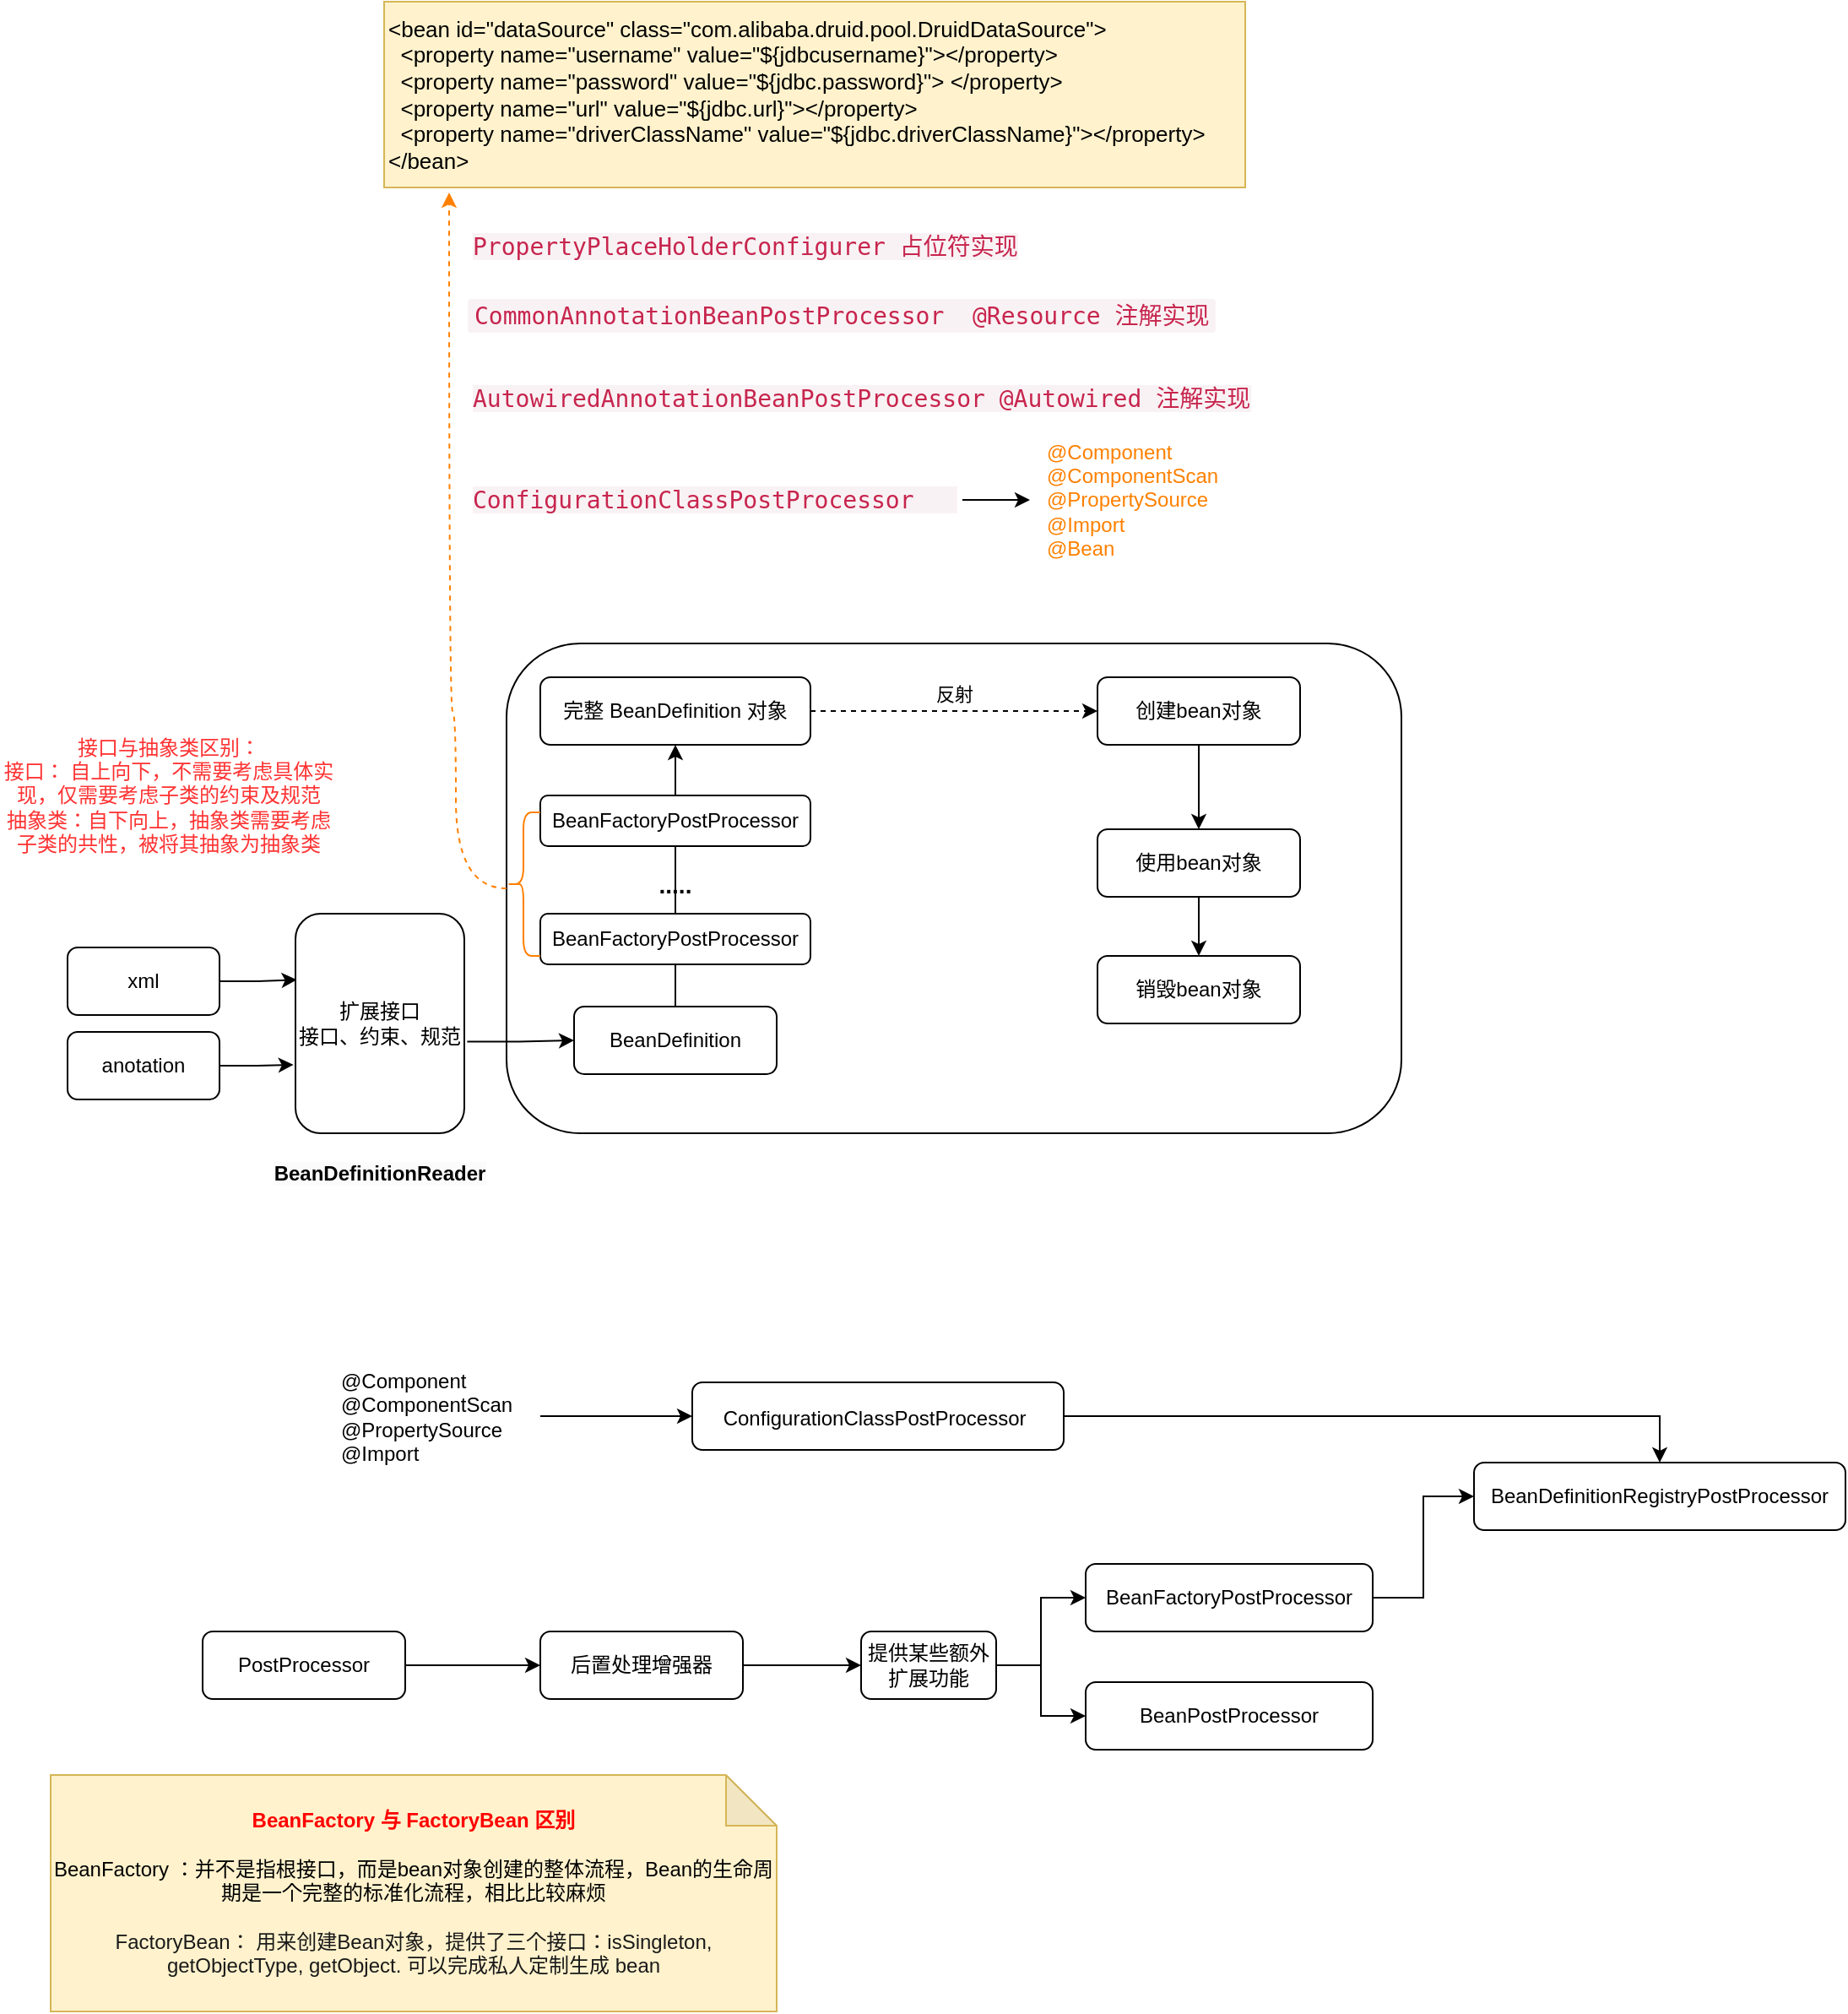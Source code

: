 <mxfile version="21.1.2" type="device" pages="3">
  <diagram name="第 1 页" id="H_phv9NLb1_bjYDDR7Co">
    <mxGraphModel dx="1434" dy="2013" grid="1" gridSize="10" guides="1" tooltips="1" connect="1" arrows="1" fold="1" page="1" pageScale="1" pageWidth="827" pageHeight="1169" math="0" shadow="0">
      <root>
        <mxCell id="0" />
        <mxCell id="1" parent="0" />
        <mxCell id="B8C5eiF6DcNLreH5vgfg-7" style="edgeStyle=orthogonalEdgeStyle;rounded=0;orthogonalLoop=1;jettySize=auto;html=1;exitX=1;exitY=0.5;exitDx=0;exitDy=0;entryX=0.008;entryY=0.301;entryDx=0;entryDy=0;entryPerimeter=0;" parent="1" source="B8C5eiF6DcNLreH5vgfg-1" target="B8C5eiF6DcNLreH5vgfg-3" edge="1">
          <mxGeometry relative="1" as="geometry">
            <mxPoint x="210" y="390" as="targetPoint" />
          </mxGeometry>
        </mxCell>
        <mxCell id="B8C5eiF6DcNLreH5vgfg-1" value="xml&lt;br&gt;" style="rounded=1;whiteSpace=wrap;html=1;" parent="1" vertex="1">
          <mxGeometry x="80" y="380" width="90" height="40" as="geometry" />
        </mxCell>
        <mxCell id="B8C5eiF6DcNLreH5vgfg-8" style="edgeStyle=orthogonalEdgeStyle;rounded=0;orthogonalLoop=1;jettySize=auto;html=1;exitX=1;exitY=0.5;exitDx=0;exitDy=0;entryX=-0.011;entryY=0.688;entryDx=0;entryDy=0;entryPerimeter=0;" parent="1" source="B8C5eiF6DcNLreH5vgfg-2" target="B8C5eiF6DcNLreH5vgfg-3" edge="1">
          <mxGeometry relative="1" as="geometry" />
        </mxCell>
        <mxCell id="B8C5eiF6DcNLreH5vgfg-2" value="anotation" style="rounded=1;whiteSpace=wrap;html=1;" parent="1" vertex="1">
          <mxGeometry x="80" y="430" width="90" height="40" as="geometry" />
        </mxCell>
        <mxCell id="B8C5eiF6DcNLreH5vgfg-3" value="扩展接口&lt;br&gt;接口、约束、规范" style="rounded=1;whiteSpace=wrap;html=1;" parent="1" vertex="1">
          <mxGeometry x="215" y="360" width="100" height="130" as="geometry" />
        </mxCell>
        <mxCell id="B8C5eiF6DcNLreH5vgfg-4" value="" style="rounded=1;whiteSpace=wrap;html=1;" parent="1" vertex="1">
          <mxGeometry x="340" y="200" width="530" height="290" as="geometry" />
        </mxCell>
        <mxCell id="B8C5eiF6DcNLreH5vgfg-14" style="edgeStyle=orthogonalEdgeStyle;rounded=0;orthogonalLoop=1;jettySize=auto;html=1;exitX=0.5;exitY=0;exitDx=0;exitDy=0;entryX=0.5;entryY=1;entryDx=0;entryDy=0;" parent="1" source="B8C5eiF6DcNLreH5vgfg-5" target="B8C5eiF6DcNLreH5vgfg-13" edge="1">
          <mxGeometry relative="1" as="geometry" />
        </mxCell>
        <mxCell id="B8C5eiF6DcNLreH5vgfg-18" style="edgeStyle=orthogonalEdgeStyle;rounded=0;orthogonalLoop=1;jettySize=auto;html=1;exitX=1;exitY=0.5;exitDx=0;exitDy=0;entryX=0;entryY=0.5;entryDx=0;entryDy=0;dashed=1;" parent="1" source="B8C5eiF6DcNLreH5vgfg-13" target="B8C5eiF6DcNLreH5vgfg-15" edge="1">
          <mxGeometry relative="1" as="geometry">
            <mxPoint x="490" y="430" as="sourcePoint" />
            <mxPoint x="697" y="255" as="targetPoint" />
          </mxGeometry>
        </mxCell>
        <mxCell id="B8C5eiF6DcNLreH5vgfg-19" value="反射" style="edgeLabel;html=1;align=center;verticalAlign=middle;resizable=0;points=[];" parent="B8C5eiF6DcNLreH5vgfg-18" vertex="1" connectable="0">
          <mxGeometry x="-0.586" relative="1" as="geometry">
            <mxPoint x="50" y="-10" as="offset" />
          </mxGeometry>
        </mxCell>
        <mxCell id="B8C5eiF6DcNLreH5vgfg-5" value="BeanDefinition" style="rounded=1;whiteSpace=wrap;html=1;" parent="1" vertex="1">
          <mxGeometry x="380" y="415" width="120" height="40" as="geometry" />
        </mxCell>
        <mxCell id="B8C5eiF6DcNLreH5vgfg-6" style="edgeStyle=orthogonalEdgeStyle;rounded=0;orthogonalLoop=1;jettySize=auto;html=1;exitX=1.017;exitY=0.583;exitDx=0;exitDy=0;entryX=0;entryY=0.5;entryDx=0;entryDy=0;exitPerimeter=0;" parent="1" source="B8C5eiF6DcNLreH5vgfg-3" target="B8C5eiF6DcNLreH5vgfg-5" edge="1">
          <mxGeometry relative="1" as="geometry" />
        </mxCell>
        <mxCell id="B8C5eiF6DcNLreH5vgfg-9" value="&lt;span style=&quot;color: rgb(0, 0, 0); font-family: Helvetica; font-size: 12px; font-style: normal; font-variant-ligatures: normal; font-variant-caps: normal; letter-spacing: normal; orphans: 2; text-indent: 0px; text-transform: none; widows: 2; word-spacing: 0px; -webkit-text-stroke-width: 0px; background-color: rgb(251, 251, 251); text-decoration-thickness: initial; text-decoration-style: initial; text-decoration-color: initial; float: none; display: inline !important;&quot;&gt;BeanDefinitionReader&lt;/span&gt;" style="text;whiteSpace=wrap;html=1;align=center;fontStyle=1" parent="1" vertex="1">
          <mxGeometry x="190" y="500" width="150" height="30" as="geometry" />
        </mxCell>
        <mxCell id="B8C5eiF6DcNLreH5vgfg-10" value="接口与抽象类区别：&lt;br&gt;接口： 自上向下，不需要考虑具体实现，仅需要考虑子类的约束及规范&lt;br&gt;抽象类：自下向上，抽象类需要考虑子类的共性，被将其抽象为抽象类" style="text;html=1;strokeColor=none;fillColor=none;align=center;verticalAlign=middle;whiteSpace=wrap;rounded=0;fontColor=#FF3333;" parent="1" vertex="1">
          <mxGeometry x="40" y="250" width="200" height="80" as="geometry" />
        </mxCell>
        <mxCell id="B8C5eiF6DcNLreH5vgfg-11" value="BeanFactoryPostProcessor" style="rounded=1;whiteSpace=wrap;html=1;" parent="1" vertex="1">
          <mxGeometry x="360" y="290" width="160" height="30" as="geometry" />
        </mxCell>
        <mxCell id="B8C5eiF6DcNLreH5vgfg-31" style="edgeStyle=orthogonalEdgeStyle;rounded=0;orthogonalLoop=1;jettySize=auto;html=1;exitX=0;exitY=0.5;exitDx=0;exitDy=0;curved=1;dashed=1;strokeColor=#FF8000;" parent="1" source="B8C5eiF6DcNLreH5vgfg-4" edge="1">
          <mxGeometry relative="1" as="geometry">
            <mxPoint x="306" y="-67" as="targetPoint" />
            <Array as="points">
              <mxPoint x="310" y="345" />
              <mxPoint x="310" y="240" />
              <mxPoint x="306" y="240" />
            </Array>
          </mxGeometry>
        </mxCell>
        <mxCell id="B8C5eiF6DcNLreH5vgfg-12" value="BeanFactoryPostProcessor" style="rounded=1;whiteSpace=wrap;html=1;" parent="1" vertex="1">
          <mxGeometry x="360" y="360" width="160" height="30" as="geometry" />
        </mxCell>
        <mxCell id="B8C5eiF6DcNLreH5vgfg-13" value="完整 BeanDefinition&amp;nbsp;对象" style="rounded=1;whiteSpace=wrap;html=1;" parent="1" vertex="1">
          <mxGeometry x="360" y="220" width="160" height="40" as="geometry" />
        </mxCell>
        <mxCell id="0ve4LQiR6ZCnitlAYP5x-1" style="edgeStyle=orthogonalEdgeStyle;rounded=1;orthogonalLoop=1;jettySize=auto;html=1;exitX=0.5;exitY=1;exitDx=0;exitDy=0;entryX=0.5;entryY=0;entryDx=0;entryDy=0;" parent="1" source="B8C5eiF6DcNLreH5vgfg-15" target="B8C5eiF6DcNLreH5vgfg-16" edge="1">
          <mxGeometry relative="1" as="geometry" />
        </mxCell>
        <mxCell id="B8C5eiF6DcNLreH5vgfg-15" value="创建bean对象" style="rounded=1;whiteSpace=wrap;html=1;" parent="1" vertex="1">
          <mxGeometry x="690" y="220" width="120" height="40" as="geometry" />
        </mxCell>
        <mxCell id="0ve4LQiR6ZCnitlAYP5x-2" style="edgeStyle=orthogonalEdgeStyle;rounded=1;orthogonalLoop=1;jettySize=auto;html=1;exitX=0.5;exitY=1;exitDx=0;exitDy=0;entryX=0.5;entryY=0;entryDx=0;entryDy=0;" parent="1" source="B8C5eiF6DcNLreH5vgfg-16" target="B8C5eiF6DcNLreH5vgfg-17" edge="1">
          <mxGeometry relative="1" as="geometry" />
        </mxCell>
        <mxCell id="B8C5eiF6DcNLreH5vgfg-16" value="使用bean对象" style="rounded=1;whiteSpace=wrap;html=1;" parent="1" vertex="1">
          <mxGeometry x="690" y="310" width="120" height="40" as="geometry" />
        </mxCell>
        <mxCell id="B8C5eiF6DcNLreH5vgfg-17" value="销毁bean对象" style="rounded=1;whiteSpace=wrap;html=1;" parent="1" vertex="1">
          <mxGeometry x="690" y="385" width="120" height="40" as="geometry" />
        </mxCell>
        <mxCell id="B8C5eiF6DcNLreH5vgfg-20" value="&amp;lt;bean id=&quot;dataSource&quot; class=&quot;com.alibaba.druid.pool.DruidDataSource&quot;&amp;gt;&lt;br style=&quot;font-size: 13px;&quot;&gt;&amp;nbsp; &amp;lt;property name=&quot;username&quot; value=&quot;${jdbcusername}&quot;&amp;gt;&amp;lt;/property&amp;gt;&lt;br style=&quot;font-size: 13px;&quot;&gt;&amp;nbsp; &amp;lt;property name=&quot;password&quot; value=&quot;${jdbc.password}&quot;&amp;gt; &amp;lt;/property&amp;gt;&lt;br style=&quot;font-size: 13px;&quot;&gt;&amp;nbsp; &amp;lt;property name=&quot;url&quot; value=&quot;${jdbc.url}&quot;&amp;gt;&amp;lt;/property&amp;gt;&lt;br style=&quot;font-size: 13px;&quot;&gt;&amp;nbsp; &amp;lt;property name=&quot;driverClassName&quot; value=&quot;${jdbc.driverClassName}&quot;&amp;gt;&amp;lt;/property&amp;gt;&lt;br style=&quot;font-size: 13px;&quot;&gt;&amp;lt;/bean&amp;gt;" style="text;html=1;align=left;verticalAlign=middle;resizable=0;points=[];autosize=1;strokeColor=#d6b656;fillColor=#fff2cc;fontStyle=0;fontSize=13;" parent="1" vertex="1">
          <mxGeometry x="267.5" y="-180" width="510" height="110" as="geometry" />
        </mxCell>
        <mxCell id="B8C5eiF6DcNLreH5vgfg-25" style="edgeStyle=orthogonalEdgeStyle;rounded=0;orthogonalLoop=1;jettySize=auto;html=1;exitX=1;exitY=0.5;exitDx=0;exitDy=0;entryX=0;entryY=0.5;entryDx=0;entryDy=0;" parent="1" source="B8C5eiF6DcNLreH5vgfg-21" target="B8C5eiF6DcNLreH5vgfg-22" edge="1">
          <mxGeometry relative="1" as="geometry" />
        </mxCell>
        <mxCell id="B8C5eiF6DcNLreH5vgfg-21" value="PostProcessor" style="rounded=1;whiteSpace=wrap;html=1;" parent="1" vertex="1">
          <mxGeometry x="160" y="785" width="120" height="40" as="geometry" />
        </mxCell>
        <mxCell id="B8C5eiF6DcNLreH5vgfg-26" style="edgeStyle=orthogonalEdgeStyle;rounded=0;orthogonalLoop=1;jettySize=auto;html=1;exitX=1;exitY=0.5;exitDx=0;exitDy=0;entryX=0;entryY=0.5;entryDx=0;entryDy=0;" parent="1" source="B8C5eiF6DcNLreH5vgfg-22" target="B8C5eiF6DcNLreH5vgfg-23" edge="1">
          <mxGeometry relative="1" as="geometry" />
        </mxCell>
        <mxCell id="B8C5eiF6DcNLreH5vgfg-22" value="后置处理增强器" style="rounded=1;whiteSpace=wrap;html=1;" parent="1" vertex="1">
          <mxGeometry x="360" y="785" width="120" height="40" as="geometry" />
        </mxCell>
        <mxCell id="B8C5eiF6DcNLreH5vgfg-29" style="edgeStyle=orthogonalEdgeStyle;rounded=0;orthogonalLoop=1;jettySize=auto;html=1;exitX=1;exitY=0.5;exitDx=0;exitDy=0;entryX=0;entryY=0.5;entryDx=0;entryDy=0;" parent="1" source="B8C5eiF6DcNLreH5vgfg-23" target="B8C5eiF6DcNLreH5vgfg-24" edge="1">
          <mxGeometry relative="1" as="geometry" />
        </mxCell>
        <mxCell id="B8C5eiF6DcNLreH5vgfg-30" style="edgeStyle=orthogonalEdgeStyle;rounded=0;orthogonalLoop=1;jettySize=auto;html=1;exitX=1;exitY=0.5;exitDx=0;exitDy=0;entryX=0;entryY=0.5;entryDx=0;entryDy=0;" parent="1" source="B8C5eiF6DcNLreH5vgfg-23" target="B8C5eiF6DcNLreH5vgfg-28" edge="1">
          <mxGeometry relative="1" as="geometry" />
        </mxCell>
        <mxCell id="B8C5eiF6DcNLreH5vgfg-23" value="提供某些额外扩展功能" style="rounded=1;whiteSpace=wrap;html=1;" parent="1" vertex="1">
          <mxGeometry x="550" y="785" width="80" height="40" as="geometry" />
        </mxCell>
        <mxCell id="B8C5eiF6DcNLreH5vgfg-33" style="edgeStyle=orthogonalEdgeStyle;rounded=0;orthogonalLoop=1;jettySize=auto;html=1;exitX=1;exitY=0.5;exitDx=0;exitDy=0;entryX=0;entryY=0.5;entryDx=0;entryDy=0;" parent="1" source="B8C5eiF6DcNLreH5vgfg-24" target="B8C5eiF6DcNLreH5vgfg-32" edge="1">
          <mxGeometry relative="1" as="geometry" />
        </mxCell>
        <mxCell id="B8C5eiF6DcNLreH5vgfg-24" value="BeanFactoryPostProcessor" style="rounded=1;whiteSpace=wrap;html=1;" parent="1" vertex="1">
          <mxGeometry x="683" y="745" width="170" height="40" as="geometry" />
        </mxCell>
        <mxCell id="B8C5eiF6DcNLreH5vgfg-28" value="BeanPostProcessor" style="rounded=1;whiteSpace=wrap;html=1;" parent="1" vertex="1">
          <mxGeometry x="683" y="815" width="170" height="40" as="geometry" />
        </mxCell>
        <mxCell id="B8C5eiF6DcNLreH5vgfg-32" value="BeanDefinitionRegistryPostProcessor" style="rounded=1;whiteSpace=wrap;html=1;" parent="1" vertex="1">
          <mxGeometry x="913" y="685" width="220" height="40" as="geometry" />
        </mxCell>
        <mxCell id="B8C5eiF6DcNLreH5vgfg-39" style="edgeStyle=orthogonalEdgeStyle;rounded=0;orthogonalLoop=1;jettySize=auto;html=1;exitX=1;exitY=0.5;exitDx=0;exitDy=0;entryX=0.5;entryY=0;entryDx=0;entryDy=0;" parent="1" source="B8C5eiF6DcNLreH5vgfg-34" target="B8C5eiF6DcNLreH5vgfg-32" edge="1">
          <mxGeometry relative="1" as="geometry" />
        </mxCell>
        <mxCell id="B8C5eiF6DcNLreH5vgfg-34" value="ConfigurationClassPostProcessor&lt;span style=&quot;border-color: var(--border-color); color: rgb(80, 80, 80); font-family: &amp;quot;Lucida Grande&amp;quot;, &amp;quot;Lucida Sans Unicode&amp;quot;, Helvetica, Arial, Verdana, sans-serif; font-size: 14px; text-align: justify;&quot;&gt;&amp;nbsp;&lt;/span&gt;" style="rounded=1;whiteSpace=wrap;html=1;" parent="1" vertex="1">
          <mxGeometry x="450" y="637.5" width="220" height="40" as="geometry" />
        </mxCell>
        <mxCell id="B8C5eiF6DcNLreH5vgfg-36" style="edgeStyle=orthogonalEdgeStyle;rounded=0;orthogonalLoop=1;jettySize=auto;html=1;exitX=1;exitY=0.5;exitDx=0;exitDy=0;entryX=0;entryY=0.5;entryDx=0;entryDy=0;" parent="1" source="B8C5eiF6DcNLreH5vgfg-35" target="B8C5eiF6DcNLreH5vgfg-34" edge="1">
          <mxGeometry relative="1" as="geometry" />
        </mxCell>
        <mxCell id="B8C5eiF6DcNLreH5vgfg-35" value="@Component&lt;br&gt;@ComponentScan&lt;br&gt;@PropertySource&lt;br&gt;@Import" style="text;html=1;strokeColor=none;fillColor=none;align=left;verticalAlign=middle;whiteSpace=wrap;rounded=0;" parent="1" vertex="1">
          <mxGeometry x="240" y="630" width="120" height="55" as="geometry" />
        </mxCell>
        <mxCell id="B8C5eiF6DcNLreH5vgfg-43" value="&lt;span style=&quot;color: rgb(199, 37, 78); font-family: &amp;quot;Source Code Pro&amp;quot;, &amp;quot;DejaVu Sans Mono&amp;quot;, &amp;quot;Ubuntu Mono&amp;quot;, &amp;quot;Anonymous Pro&amp;quot;, &amp;quot;Droid Sans Mono&amp;quot;, Menlo, Monaco, Consolas, Inconsolata, Courier, monospace, &amp;quot;PingFang SC&amp;quot;, &amp;quot;Microsoft YaHei&amp;quot;, sans-serif; font-size: 14px; font-style: normal; font-variant-ligatures: no-common-ligatures; font-variant-caps: normal; font-weight: 400; letter-spacing: normal; orphans: 2; text-align: start; text-indent: 0px; text-transform: none; widows: 2; word-spacing: 0px; -webkit-text-stroke-width: 0px; background-color: rgb(249, 242, 244); text-decoration-thickness: initial; text-decoration-style: initial; text-decoration-color: initial; float: none; display: inline !important;&quot;&gt;AutowiredAnnotationBeanPostProcessor @Autowired 注解实现&lt;/span&gt;" style="text;whiteSpace=wrap;html=1;verticalAlign=middle;" parent="1" vertex="1">
          <mxGeometry x="317.5" y="40" width="485" height="30" as="geometry" />
        </mxCell>
        <mxCell id="B8C5eiF6DcNLreH5vgfg-44" value="&lt;span style=&quot;color: rgb(199, 37, 78); font-family: &amp;quot;Source Code Pro&amp;quot;, &amp;quot;DejaVu Sans Mono&amp;quot;, &amp;quot;Ubuntu Mono&amp;quot;, &amp;quot;Anonymous Pro&amp;quot;, &amp;quot;Droid Sans Mono&amp;quot;, Menlo, Monaco, Consolas, Inconsolata, Courier, monospace, &amp;quot;PingFang SC&amp;quot;, &amp;quot;Microsoft YaHei&amp;quot;, sans-serif; font-size: 14px; font-style: normal; font-variant-ligatures: no-common-ligatures; font-variant-caps: normal; font-weight: 400; letter-spacing: normal; orphans: 2; text-align: start; text-indent: 0px; text-transform: none; widows: 2; word-spacing: 0px; -webkit-text-stroke-width: 0px; background-color: rgb(249, 242, 244); text-decoration-thickness: initial; text-decoration-style: initial; text-decoration-color: initial; float: none; display: inline !important;&quot;&gt;PropertyPlaceHolderConfigurer 占位符实现&lt;/span&gt;" style="text;whiteSpace=wrap;html=1;verticalAlign=middle;" parent="1" vertex="1">
          <mxGeometry x="317.5" y="-50" width="340" height="30" as="geometry" />
        </mxCell>
        <mxCell id="B8C5eiF6DcNLreH5vgfg-47" style="edgeStyle=orthogonalEdgeStyle;rounded=0;orthogonalLoop=1;jettySize=auto;html=1;exitX=1;exitY=0.5;exitDx=0;exitDy=0;" parent="1" source="B8C5eiF6DcNLreH5vgfg-45" edge="1">
          <mxGeometry relative="1" as="geometry">
            <mxPoint x="650" y="115" as="targetPoint" />
          </mxGeometry>
        </mxCell>
        <mxCell id="B8C5eiF6DcNLreH5vgfg-45" value="&lt;span style=&quot;color: rgb(199, 37, 78); font-family: &amp;quot;Source Code Pro&amp;quot;, &amp;quot;DejaVu Sans Mono&amp;quot;, &amp;quot;Ubuntu Mono&amp;quot;, &amp;quot;Anonymous Pro&amp;quot;, &amp;quot;Droid Sans Mono&amp;quot;, Menlo, Monaco, Consolas, Inconsolata, Courier, monospace, &amp;quot;PingFang SC&amp;quot;, &amp;quot;Microsoft YaHei&amp;quot;, sans-serif; font-size: 14px; font-style: normal; font-variant-ligatures: no-common-ligatures; font-variant-caps: normal; font-weight: 400; letter-spacing: normal; orphans: 2; text-align: start; text-indent: 0px; text-transform: none; widows: 2; word-spacing: 0px; -webkit-text-stroke-width: 0px; background-color: rgb(249, 242, 244); text-decoration-thickness: initial; text-decoration-style: initial; text-decoration-color: initial; float: none; display: inline !important;&quot;&gt;ConfigurationClassPostProcessor&amp;nbsp; &amp;nbsp;&lt;/span&gt;" style="text;whiteSpace=wrap;html=1;verticalAlign=middle;" parent="1" vertex="1">
          <mxGeometry x="317.5" y="100" width="292.5" height="30" as="geometry" />
        </mxCell>
        <mxCell id="B8C5eiF6DcNLreH5vgfg-46" value="@Component&lt;br&gt;@ComponentScan&lt;br&gt;@PropertySource&lt;br&gt;@Import&lt;br&gt;@Bean" style="text;html=1;strokeColor=none;fillColor=none;align=left;verticalAlign=middle;whiteSpace=wrap;rounded=0;fontColor=#FF8000;" parent="1" vertex="1">
          <mxGeometry x="657.5" y="80" width="120" height="70" as="geometry" />
        </mxCell>
        <mxCell id="B8C5eiF6DcNLreH5vgfg-49" value="&lt;code style=&quot;border-color: var(--border-color); box-sizing: border-box; outline: 0px; font-family: &amp;quot;Source Code Pro&amp;quot;, &amp;quot;DejaVu Sans Mono&amp;quot;, &amp;quot;Ubuntu Mono&amp;quot;, &amp;quot;Anonymous Pro&amp;quot;, &amp;quot;Droid Sans Mono&amp;quot;, Menlo, Monaco, Consolas, Inconsolata, Courier, monospace, &amp;quot;PingFang SC&amp;quot;, &amp;quot;Microsoft YaHei&amp;quot;, sans-serif; font-size: 14px; line-height: 22px; color: rgb(199, 37, 78); background-color: rgb(249, 242, 244); border-radius: 2px; padding: 2px 4px; overflow-wrap: break-word; font-variant-ligatures: no-common-ligatures;&quot;&gt;CommonAnnotationBeanPostProcessor&amp;nbsp; @Resource 注解实现&lt;/code&gt;&lt;span style=&quot;border-color: var(--border-color); color: rgb(77, 77, 77); font-family: -apple-system, &amp;quot;SF UI Text&amp;quot;, Arial, &amp;quot;PingFang SC&amp;quot;, &amp;quot;Hiragino Sans GB&amp;quot;, &amp;quot;Microsoft YaHei&amp;quot;, &amp;quot;WenQuanYi Micro Hei&amp;quot;, sans-serif; font-size: 16px; font-variant-ligatures: no-common-ligatures; background-color: rgb(255, 255, 255);&quot;&gt;&lt;/span&gt;" style="text;whiteSpace=wrap;html=1;verticalAlign=middle;" parent="1" vertex="1">
          <mxGeometry x="315" y="-10" width="452.5" height="30" as="geometry" />
        </mxCell>
        <mxCell id="B8C5eiF6DcNLreH5vgfg-50" value="" style="shape=curlyBracket;whiteSpace=wrap;html=1;rounded=1;labelPosition=left;verticalLabelPosition=middle;align=right;verticalAlign=middle;fontColor=#FF8000;strokeColor=#FF8000;" parent="1" vertex="1">
          <mxGeometry x="340" y="300" width="20" height="85" as="geometry" />
        </mxCell>
        <mxCell id="B8C5eiF6DcNLreH5vgfg-51" value="....." style="text;html=1;strokeColor=none;fillColor=none;align=center;verticalAlign=middle;whiteSpace=wrap;rounded=0;fontSize=14;fontStyle=1" parent="1" vertex="1">
          <mxGeometry x="410" y="335" width="60" height="15" as="geometry" />
        </mxCell>
        <mxCell id="Vx4qqhyl4Hb8PH3wEOMA-2" value="&lt;font color=&quot;#ff0000&quot;&gt;&lt;b&gt;BeanFactory 与 FactoryBean 区别&lt;br&gt;&lt;br&gt;&lt;/b&gt;&lt;/font&gt;BeanFactory ：并不是指根接口，而是bean对象创建的整体流程，Bean的生命周期是一个完整的标准化流程，相比比较麻烦&lt;br&gt;&lt;br&gt;&lt;font color=&quot;#1a1a1a&quot;&gt;FactoryBean： 用来创建Bean对象，提供了三个接口：isSingleton, getObjectType, getObject. 可以完成私人定制生成 bean&lt;/font&gt;" style="shape=note;whiteSpace=wrap;html=1;backgroundOutline=1;darkOpacity=0.05;rounded=1;fillColor=#fff2cc;strokeColor=#d6b656;" parent="1" vertex="1">
          <mxGeometry x="70" y="870" width="430" height="140" as="geometry" />
        </mxCell>
      </root>
    </mxGraphModel>
  </diagram>
  <diagram id="YZE_eAcnDGKAQX8I5oji" name="Bean生命周期">
    <mxGraphModel dx="1434" dy="844" grid="1" gridSize="10" guides="1" tooltips="1" connect="1" arrows="1" fold="1" page="1" pageScale="1" pageWidth="827" pageHeight="1169" background="#999999" math="0" shadow="1">
      <root>
        <mxCell id="0" />
        <mxCell id="1" parent="0" />
        <mxCell id="tmx5XZWJirqrL8DeFQIK-1" value="" style="rounded=1;whiteSpace=wrap;html=1;align=left;fontStyle=1;fontSize=14;" parent="1" vertex="1">
          <mxGeometry x="325" y="195" width="310" height="495" as="geometry" />
        </mxCell>
        <mxCell id="tmx5XZWJirqrL8DeFQIK-2" value="" style="rounded=1;whiteSpace=wrap;html=1;fillColor=#dae8fc;strokeColor=#6c8ebf;" parent="1" vertex="1">
          <mxGeometry x="365" y="215" width="230" height="140" as="geometry" />
        </mxCell>
        <mxCell id="tmx5XZWJirqrL8DeFQIK-3" style="edgeStyle=orthogonalEdgeStyle;rounded=1;orthogonalLoop=1;jettySize=auto;html=1;exitX=1;exitY=0.5;exitDx=0;exitDy=0;entryX=0;entryY=0.5;entryDx=0;entryDy=0;" parent="1" source="tmx5XZWJirqrL8DeFQIK-4" target="tmx5XZWJirqrL8DeFQIK-5" edge="1">
          <mxGeometry relative="1" as="geometry" />
        </mxCell>
        <mxCell id="tmx5XZWJirqrL8DeFQIK-4" value="实例化： 在堆空间申请空间，对象的属性值一般是默认值，使用反射创建对象的过程" style="rounded=1;whiteSpace=wrap;html=1;" parent="1" vertex="1">
          <mxGeometry x="325" y="90" width="310" height="60" as="geometry" />
        </mxCell>
        <mxCell id="tmx5XZWJirqrL8DeFQIK-5" value="createBeanInstance&lt;br&gt;反射创建对象" style="rounded=1;whiteSpace=wrap;html=1;" parent="1" vertex="1">
          <mxGeometry x="705" y="100" width="120" height="40" as="geometry" />
        </mxCell>
        <mxCell id="tmx5XZWJirqrL8DeFQIK-6" style="edgeStyle=orthogonalEdgeStyle;rounded=1;orthogonalLoop=1;jettySize=auto;html=1;exitX=1;exitY=0.5;exitDx=0;exitDy=0;entryX=0;entryY=0.5;entryDx=0;entryDy=0;" parent="1" source="tmx5XZWJirqrL8DeFQIK-8" target="tmx5XZWJirqrL8DeFQIK-10" edge="1">
          <mxGeometry relative="1" as="geometry" />
        </mxCell>
        <mxCell id="tmx5XZWJirqrL8DeFQIK-7" style="edgeStyle=orthogonalEdgeStyle;rounded=1;orthogonalLoop=1;jettySize=auto;html=1;exitX=0.5;exitY=1;exitDx=0;exitDy=0;entryX=0.5;entryY=0;entryDx=0;entryDy=0;" parent="1" source="tmx5XZWJirqrL8DeFQIK-8" target="tmx5XZWJirqrL8DeFQIK-14" edge="1">
          <mxGeometry relative="1" as="geometry" />
        </mxCell>
        <mxCell id="tmx5XZWJirqrL8DeFQIK-8" value="自定义属性赋值" style="rounded=1;whiteSpace=wrap;html=1;" parent="1" vertex="1">
          <mxGeometry x="420" y="235" width="120" height="40" as="geometry" />
        </mxCell>
        <mxCell id="tmx5XZWJirqrL8DeFQIK-9" style="edgeStyle=orthogonalEdgeStyle;rounded=1;orthogonalLoop=1;jettySize=auto;html=1;exitX=0.5;exitY=1;exitDx=0;exitDy=0;entryX=0.5;entryY=0;entryDx=0;entryDy=0;" parent="1" source="tmx5XZWJirqrL8DeFQIK-4" target="tmx5XZWJirqrL8DeFQIK-8" edge="1">
          <mxGeometry relative="1" as="geometry" />
        </mxCell>
        <mxCell id="tmx5XZWJirqrL8DeFQIK-10" value="populateBean&lt;br&gt;set方法完成赋值" style="rounded=1;whiteSpace=wrap;html=1;" parent="1" vertex="1">
          <mxGeometry x="705" y="235" width="120" height="40" as="geometry" />
        </mxCell>
        <mxCell id="tmx5XZWJirqrL8DeFQIK-11" value="初始化" style="text;html=1;align=center;verticalAlign=middle;resizable=0;points=[];autosize=1;strokeColor=none;fillColor=none;fontStyle=1;rounded=1;" parent="1" vertex="1">
          <mxGeometry x="265" y="455" width="60" height="30" as="geometry" />
        </mxCell>
        <mxCell id="tmx5XZWJirqrL8DeFQIK-12" value="实例化" style="text;html=1;align=center;verticalAlign=middle;resizable=0;points=[];autosize=1;strokeColor=none;fillColor=none;fontStyle=1;rounded=1;" parent="1" vertex="1">
          <mxGeometry x="255" y="110" width="60" height="30" as="geometry" />
        </mxCell>
        <mxCell id="tmx5XZWJirqrL8DeFQIK-13" style="edgeStyle=orthogonalEdgeStyle;rounded=1;orthogonalLoop=1;jettySize=auto;html=1;exitX=1;exitY=0.5;exitDx=0;exitDy=0;entryX=0;entryY=0.5;entryDx=0;entryDy=0;" parent="1" source="tmx5XZWJirqrL8DeFQIK-14" target="tmx5XZWJirqrL8DeFQIK-16" edge="1">
          <mxGeometry relative="1" as="geometry" />
        </mxCell>
        <mxCell id="tmx5XZWJirqrL8DeFQIK-27" style="edgeStyle=orthogonalEdgeStyle;rounded=1;orthogonalLoop=1;jettySize=auto;html=1;exitX=0.5;exitY=1;exitDx=0;exitDy=0;entryX=0.5;entryY=0;entryDx=0;entryDy=0;" parent="1" source="tmx5XZWJirqrL8DeFQIK-14" target="tmx5XZWJirqrL8DeFQIK-21" edge="1">
          <mxGeometry relative="1" as="geometry" />
        </mxCell>
        <mxCell id="tmx5XZWJirqrL8DeFQIK-14" value="容器属性对象&lt;br&gt;属性赋值" style="rounded=1;whiteSpace=wrap;html=1;" parent="1" vertex="1">
          <mxGeometry x="420" y="295" width="120" height="40" as="geometry" />
        </mxCell>
        <mxCell id="tmx5XZWJirqrL8DeFQIK-15" style="edgeStyle=orthogonalEdgeStyle;rounded=1;orthogonalLoop=1;jettySize=auto;html=1;exitX=1;exitY=0.5;exitDx=0;exitDy=0;entryX=0;entryY=0.5;entryDx=0;entryDy=0;dashed=1;" parent="1" source="tmx5XZWJirqrL8DeFQIK-16" target="tmx5XZWJirqrL8DeFQIK-18" edge="1">
          <mxGeometry relative="1" as="geometry" />
        </mxCell>
        <mxCell id="tmx5XZWJirqrL8DeFQIK-16" value="invokeAwareMethods" style="rounded=1;whiteSpace=wrap;html=1;" parent="1" vertex="1">
          <mxGeometry x="705" y="295" width="120" height="40" as="geometry" />
        </mxCell>
        <mxCell id="tmx5XZWJirqrL8DeFQIK-17" value="属性&lt;br&gt;赋值" style="text;html=1;align=center;verticalAlign=middle;resizable=0;points=[];autosize=1;strokeColor=none;fillColor=none;fontStyle=1;rounded=1;" parent="1" vertex="1">
          <mxGeometry x="365" y="260" width="50" height="40" as="geometry" />
        </mxCell>
        <mxCell id="tmx5XZWJirqrL8DeFQIK-18" value="&lt;pre style=&quot;background-color:#2b2b2b;color:#a9b7c6;font-family:&#39;Consolas&#39;,monospace;font-size:11.3pt;&quot;&gt;&lt;span style=&quot;color:#629755;font-style:italic;&quot;&gt;/**&lt;br&gt;&lt;/span&gt;&lt;span style=&quot;color:#629755;font-style:italic;&quot;&gt; * &lt;/span&gt;&lt;span style=&quot;color:#629755;font-style:italic;font-family:&#39;宋体&#39;,monospace;&quot;&gt;定义一个&lt;/span&gt;&lt;span style=&quot;color:#629755;font-style:italic;&quot;&gt;Aware&lt;/span&gt;&lt;span style=&quot;color:#629755;font-style:italic;font-family:&#39;宋体&#39;,monospace;&quot;&gt;接口&lt;br&gt;&lt;/span&gt;&lt;span style=&quot;color:#629755;font-style:italic;font-family:&#39;宋体&#39;,monospace;&quot;&gt; &lt;/span&gt;&lt;span style=&quot;color:#629755;font-style:italic;&quot;&gt;* if(object instanceOf Aware){&lt;br&gt;&lt;/span&gt;&lt;span style=&quot;color:#629755;font-style:italic;&quot;&gt; *     if(object instance0f BeanFactory){&lt;br&gt;&lt;/span&gt;&lt;span style=&quot;color:#629755;font-style:italic;&quot;&gt; *        setBeanFactory()&lt;br&gt;&lt;/span&gt;&lt;span style=&quot;color:#629755;font-style:italic;&quot;&gt; *     }&lt;br&gt;&lt;/span&gt;&lt;span style=&quot;color:#629755;font-style:italic;&quot;&gt; *    if(object instanceof ApplicationContext){&lt;br&gt;&lt;/span&gt;&lt;span style=&quot;color:#629755;font-style:italic;&quot;&gt; *       setApplicationContext();&lt;br&gt;&lt;/span&gt;&lt;span style=&quot;color:#629755;font-style:italic;&quot;&gt; *     }&lt;br&gt;&lt;/span&gt;&lt;span style=&quot;color:#629755;font-style:italic;&quot;&gt; *  }&lt;/span&gt;&lt;span style=&quot;color:#629755;font-style:italic;&quot;&gt;&lt;br&gt;&lt;/span&gt;&lt;span style=&quot;color:#629755;font-style:italic;&quot;&gt; */&lt;/span&gt;&lt;/pre&gt;" style="text;whiteSpace=wrap;html=1;align=left;verticalAlign=middle;rounded=1;" parent="1" vertex="1">
          <mxGeometry x="1075" y="210" width="390" height="210" as="geometry" />
        </mxCell>
        <mxCell id="tmx5XZWJirqrL8DeFQIK-19" value="&lt;span style=&quot;color: rgb(199, 37, 78); font-family: &amp;quot;Source Code Pro&amp;quot;, &amp;quot;DejaVu Sans Mono&amp;quot;, &amp;quot;Ubuntu Mono&amp;quot;, &amp;quot;Anonymous Pro&amp;quot;, &amp;quot;Droid Sans Mono&amp;quot;, Menlo, Monaco, Consolas, Inconsolata, Courier, monospace, &amp;quot;PingFang SC&amp;quot;, &amp;quot;Microsoft YaHei&amp;quot;, sans-serif; font-size: 14px; font-style: normal; font-variant-ligatures: no-common-ligatures; font-variant-caps: normal; font-weight: 400; letter-spacing: normal; orphans: 2; text-align: start; text-indent: 0px; text-transform: none; widows: 2; word-spacing: 0px; -webkit-text-stroke-width: 0px; background-color: rgb(249, 242, 244); text-decoration-thickness: initial; text-decoration-style: initial; text-decoration-color: initial; float: none; display: inline !important;&quot;&gt;BeanFactoryAware&lt;/span&gt;" style="text;whiteSpace=wrap;html=1;verticalAlign=middle;rounded=1;" parent="1" vertex="1">
          <mxGeometry x="879.5" y="270" width="132.5" height="30" as="geometry" />
        </mxCell>
        <mxCell id="tmx5XZWJirqrL8DeFQIK-20" value="&lt;span style=&quot;color: rgb(199, 37, 78); font-family: &amp;quot;Source Code Pro&amp;quot;, &amp;quot;DejaVu Sans Mono&amp;quot;, &amp;quot;Ubuntu Mono&amp;quot;, &amp;quot;Anonymous Pro&amp;quot;, &amp;quot;Droid Sans Mono&amp;quot;, Menlo, Monaco, Consolas, Inconsolata, Courier, monospace, &amp;quot;PingFang SC&amp;quot;, &amp;quot;Microsoft YaHei&amp;quot;, sans-serif; font-size: 14px; font-style: normal; font-variant-ligatures: no-common-ligatures; font-variant-caps: normal; font-weight: 400; letter-spacing: normal; orphans: 2; text-align: start; text-indent: 0px; text-transform: none; widows: 2; word-spacing: 0px; -webkit-text-stroke-width: 0px; background-color: rgb(249, 242, 244); text-decoration-thickness: initial; text-decoration-style: initial; text-decoration-color: initial; float: none; display: inline !important;&quot;&gt;ApplicationContextAware&lt;/span&gt;" style="text;whiteSpace=wrap;html=1;verticalAlign=middle;rounded=1;" parent="1" vertex="1">
          <mxGeometry x="865" y="325" width="191.25" height="30" as="geometry" />
        </mxCell>
        <mxCell id="tmx5XZWJirqrL8DeFQIK-28" style="edgeStyle=orthogonalEdgeStyle;rounded=1;orthogonalLoop=1;jettySize=auto;html=1;exitX=0.5;exitY=1;exitDx=0;exitDy=0;entryX=0.5;entryY=0;entryDx=0;entryDy=0;" parent="1" source="tmx5XZWJirqrL8DeFQIK-21" target="tmx5XZWJirqrL8DeFQIK-22" edge="1">
          <mxGeometry relative="1" as="geometry" />
        </mxCell>
        <mxCell id="tmx5XZWJirqrL8DeFQIK-21" value="获得普通对象是否需要进行扩展？" style="rounded=1;whiteSpace=wrap;html=1;" parent="1" vertex="1">
          <mxGeometry x="420" y="381" width="120" height="40" as="geometry" />
        </mxCell>
        <mxCell id="tmx5XZWJirqrL8DeFQIK-25" style="edgeStyle=orthogonalEdgeStyle;rounded=1;orthogonalLoop=1;jettySize=auto;html=1;exitX=1;exitY=0.5;exitDx=0;exitDy=0;entryX=0.5;entryY=0;entryDx=0;entryDy=0;" parent="1" source="tmx5XZWJirqrL8DeFQIK-22" target="tmx5XZWJirqrL8DeFQIK-24" edge="1">
          <mxGeometry relative="1" as="geometry" />
        </mxCell>
        <mxCell id="tmx5XZWJirqrL8DeFQIK-29" style="edgeStyle=orthogonalEdgeStyle;rounded=1;orthogonalLoop=1;jettySize=auto;html=1;exitX=0.5;exitY=1;exitDx=0;exitDy=0;entryX=0.5;entryY=0;entryDx=0;entryDy=0;" parent="1" source="tmx5XZWJirqrL8DeFQIK-22" target="tmx5XZWJirqrL8DeFQIK-42" edge="1">
          <mxGeometry relative="1" as="geometry">
            <Array as="points" />
          </mxGeometry>
        </mxCell>
        <mxCell id="tmx5XZWJirqrL8DeFQIK-22" value="执行前置处理方法" style="rounded=1;whiteSpace=wrap;html=1;" parent="1" vertex="1">
          <mxGeometry x="420" y="455" width="120" height="40" as="geometry" />
        </mxCell>
        <mxCell id="tmx5XZWJirqrL8DeFQIK-26" style="edgeStyle=orthogonalEdgeStyle;rounded=1;orthogonalLoop=1;jettySize=auto;html=1;exitX=1;exitY=0.5;exitDx=0;exitDy=0;entryX=0.5;entryY=1;entryDx=0;entryDy=0;" parent="1" source="tmx5XZWJirqrL8DeFQIK-23" target="tmx5XZWJirqrL8DeFQIK-24" edge="1">
          <mxGeometry relative="1" as="geometry" />
        </mxCell>
        <mxCell id="tmx5XZWJirqrL8DeFQIK-53" style="edgeStyle=orthogonalEdgeStyle;rounded=1;orthogonalLoop=1;jettySize=auto;html=1;exitX=0.5;exitY=1;exitDx=0;exitDy=0;entryX=0.5;entryY=0;entryDx=0;entryDy=0;" parent="1" source="tmx5XZWJirqrL8DeFQIK-23" target="tmx5XZWJirqrL8DeFQIK-51" edge="1">
          <mxGeometry relative="1" as="geometry" />
        </mxCell>
        <mxCell id="tmx5XZWJirqrL8DeFQIK-23" value="执行后置处理方法" style="rounded=1;whiteSpace=wrap;html=1;" parent="1" vertex="1">
          <mxGeometry x="420" y="620" width="120" height="40" as="geometry" />
        </mxCell>
        <mxCell id="tmx5XZWJirqrL8DeFQIK-24" value="BeanPostProcessor" style="rounded=1;whiteSpace=wrap;html=1;" parent="1" vertex="1">
          <mxGeometry x="650" y="535" width="120" height="40" as="geometry" />
        </mxCell>
        <mxCell id="tmx5XZWJirqrL8DeFQIK-30" value="AOP" style="rounded=1;whiteSpace=wrap;html=1;" parent="1" vertex="1">
          <mxGeometry x="826.25" y="535" width="60" height="40" as="geometry" />
        </mxCell>
        <mxCell id="tmx5XZWJirqrL8DeFQIK-31" value="动态代理&lt;br&gt;jdk&lt;br&gt;cglib" style="rounded=1;whiteSpace=wrap;html=1;" parent="1" vertex="1">
          <mxGeometry x="966.25" y="520" width="78.75" height="70" as="geometry" />
        </mxCell>
        <mxCell id="tmx5XZWJirqrL8DeFQIK-32" value="AbstractAutoProxyCreator" style="rounded=1;whiteSpace=wrap;html=1;" parent="1" vertex="1">
          <mxGeometry x="1075" y="535" width="170" height="40" as="geometry" />
        </mxCell>
        <mxCell id="tmx5XZWJirqrL8DeFQIK-33" value="JdkDynamicAopProxy" style="rounded=1;whiteSpace=wrap;html=1;" parent="1" vertex="1">
          <mxGeometry x="1639.25" y="485" width="170" height="40" as="geometry" />
        </mxCell>
        <mxCell id="tmx5XZWJirqrL8DeFQIK-34" value="CglibAopProxy" style="rounded=1;whiteSpace=wrap;html=1;" parent="1" vertex="1">
          <mxGeometry x="1639.25" y="565" width="170" height="40" as="geometry" />
        </mxCell>
        <mxCell id="tmx5XZWJirqrL8DeFQIK-37" style="edgeStyle=orthogonalEdgeStyle;rounded=1;orthogonalLoop=1;jettySize=auto;html=1;exitX=1;exitY=0.25;exitDx=0;exitDy=0;entryX=0;entryY=0.5;entryDx=0;entryDy=0;" parent="1" source="tmx5XZWJirqrL8DeFQIK-36" target="tmx5XZWJirqrL8DeFQIK-33" edge="1">
          <mxGeometry relative="1" as="geometry" />
        </mxCell>
        <mxCell id="tmx5XZWJirqrL8DeFQIK-38" style="edgeStyle=orthogonalEdgeStyle;rounded=1;orthogonalLoop=1;jettySize=auto;html=1;exitX=1;exitY=0.75;exitDx=0;exitDy=0;entryX=0;entryY=0.5;entryDx=0;entryDy=0;" parent="1" source="tmx5XZWJirqrL8DeFQIK-36" target="tmx5XZWJirqrL8DeFQIK-34" edge="1">
          <mxGeometry relative="1" as="geometry" />
        </mxCell>
        <mxCell id="tmx5XZWJirqrL8DeFQIK-36" value="DefaultAopProxyFactory" style="rounded=1;whiteSpace=wrap;html=1;" parent="1" vertex="1">
          <mxGeometry x="1310" y="535" width="170" height="40" as="geometry" />
        </mxCell>
        <mxCell id="tmx5XZWJirqrL8DeFQIK-39" value="目标对象为接口或代理类&lt;br&gt;使用jdk动态代理" style="text;html=1;align=center;verticalAlign=middle;resizable=0;points=[];autosize=1;strokeColor=none;fillColor=none;fontColor=#FFFFFF;" parent="1" vertex="1">
          <mxGeometry x="1460" y="470" width="160" height="40" as="geometry" />
        </mxCell>
        <mxCell id="tmx5XZWJirqrL8DeFQIK-40" value="其他情况使用cglib代理" style="text;html=1;align=center;verticalAlign=middle;resizable=0;points=[];autosize=1;strokeColor=none;fillColor=none;fontColor=#FFFFFF;" parent="1" vertex="1">
          <mxGeometry x="1480" y="590" width="140" height="30" as="geometry" />
        </mxCell>
        <mxCell id="tmx5XZWJirqrL8DeFQIK-41" value="AOP用做Bean对象的扩展实现&lt;br&gt;AOP是IOC整体流程中的一个扩展点" style="text;html=1;align=center;verticalAlign=middle;resizable=0;points=[];autosize=1;strokeColor=none;fillColor=none;fontColor=#FF9933;" parent="1" vertex="1">
          <mxGeometry x="751.25" y="495" width="210" height="40" as="geometry" />
        </mxCell>
        <mxCell id="tmx5XZWJirqrL8DeFQIK-44" style="edgeStyle=orthogonalEdgeStyle;rounded=1;orthogonalLoop=1;jettySize=auto;html=1;exitX=0;exitY=0.5;exitDx=0;exitDy=0;entryX=1;entryY=0.5;entryDx=0;entryDy=0;" parent="1" source="tmx5XZWJirqrL8DeFQIK-42" target="tmx5XZWJirqrL8DeFQIK-45" edge="1">
          <mxGeometry relative="1" as="geometry">
            <mxPoint x="327.16" y="590.33" as="targetPoint" />
          </mxGeometry>
        </mxCell>
        <mxCell id="tmx5XZWJirqrL8DeFQIK-50" style="edgeStyle=orthogonalEdgeStyle;rounded=1;orthogonalLoop=1;jettySize=auto;html=1;exitX=0.5;exitY=1;exitDx=0;exitDy=0;entryX=0.5;entryY=0;entryDx=0;entryDy=0;" parent="1" source="tmx5XZWJirqrL8DeFQIK-42" target="tmx5XZWJirqrL8DeFQIK-23" edge="1">
          <mxGeometry relative="1" as="geometry" />
        </mxCell>
        <mxCell id="tmx5XZWJirqrL8DeFQIK-42" value="执行初始化方法" style="rounded=1;whiteSpace=wrap;html=1;fillColor=#d5e8d4;strokeColor=#82b366;" parent="1" vertex="1">
          <mxGeometry x="420" y="540" width="120" height="40" as="geometry" />
        </mxCell>
        <mxCell id="tmx5XZWJirqrL8DeFQIK-48" style="edgeStyle=orthogonalEdgeStyle;rounded=1;orthogonalLoop=1;jettySize=auto;html=1;exitX=0.5;exitY=1;exitDx=0;exitDy=0;entryX=0.5;entryY=0;entryDx=0;entryDy=0;fillColor=#d5e8d4;strokeColor=#82b366;" parent="1" source="tmx5XZWJirqrL8DeFQIK-45" target="tmx5XZWJirqrL8DeFQIK-46" edge="1">
          <mxGeometry relative="1" as="geometry" />
        </mxCell>
        <mxCell id="tmx5XZWJirqrL8DeFQIK-45" value="invokeInitMethods" style="rounded=1;whiteSpace=wrap;html=1;fillColor=#d5e8d4;strokeColor=#82b366;" parent="1" vertex="1">
          <mxGeometry x="147.5" y="540" width="120" height="40" as="geometry" />
        </mxCell>
        <mxCell id="tmx5XZWJirqrL8DeFQIK-49" style="edgeStyle=orthogonalEdgeStyle;rounded=1;orthogonalLoop=1;jettySize=auto;html=1;exitX=0.5;exitY=1;exitDx=0;exitDy=0;entryX=0.5;entryY=0;entryDx=0;entryDy=0;fillColor=#d5e8d4;strokeColor=#82b366;" parent="1" source="tmx5XZWJirqrL8DeFQIK-46" target="tmx5XZWJirqrL8DeFQIK-47" edge="1">
          <mxGeometry relative="1" as="geometry" />
        </mxCell>
        <mxCell id="tmx5XZWJirqrL8DeFQIK-46" value="检测bean是否实现了InitializingBean接口" style="rhombus;whiteSpace=wrap;html=1;rounded=1;fillColor=#d5e8d4;strokeColor=#82b366;" parent="1" vertex="1">
          <mxGeometry x="142.5" y="615" width="130" height="80" as="geometry" />
        </mxCell>
        <mxCell id="tmx5XZWJirqrL8DeFQIK-47" value="调用afterPropertiesSet方法" style="rounded=1;whiteSpace=wrap;html=1;fillColor=#d5e8d4;strokeColor=#82b366;" parent="1" vertex="1">
          <mxGeometry x="130" y="725" width="155" height="40" as="geometry" />
        </mxCell>
        <mxCell id="tmx5XZWJirqrL8DeFQIK-54" style="edgeStyle=orthogonalEdgeStyle;rounded=1;orthogonalLoop=1;jettySize=auto;html=1;exitX=0.5;exitY=1;exitDx=0;exitDy=0;entryX=0.5;entryY=0;entryDx=0;entryDy=0;" parent="1" source="tmx5XZWJirqrL8DeFQIK-51" target="tmx5XZWJirqrL8DeFQIK-52" edge="1">
          <mxGeometry relative="1" as="geometry" />
        </mxCell>
        <mxCell id="tmx5XZWJirqrL8DeFQIK-51" value="使用bean" style="rounded=1;whiteSpace=wrap;html=1;fillColor=#e1d5e7;strokeColor=#9673a6;" parent="1" vertex="1">
          <mxGeometry x="420" y="720" width="120" height="40" as="geometry" />
        </mxCell>
        <mxCell id="tmx5XZWJirqrL8DeFQIK-52" value="销毁bean" style="rounded=1;whiteSpace=wrap;html=1;fillColor=#f8cecc;strokeColor=#b85450;" parent="1" vertex="1">
          <mxGeometry x="420" y="800" width="120" height="40" as="geometry" />
        </mxCell>
      </root>
    </mxGraphModel>
  </diagram>
  <diagram id="dpsbVq0SrYNhG9pYq8xI" name="Bean循环依赖">
    <mxGraphModel dx="1434" dy="844" grid="1" gridSize="10" guides="1" tooltips="1" connect="1" arrows="1" fold="1" page="1" pageScale="1" pageWidth="827" pageHeight="1169" background="#9E9D9B" math="0" shadow="0">
      <root>
        <mxCell id="0" />
        <mxCell id="1" parent="0" />
        <mxCell id="D0Ritu74fDDLKqqvHMHd-1" value="&lt;pre style=&quot;background-color: rgb(43, 43, 43); font-family: Consolas, monospace; font-size: 17px;&quot;&gt;&lt;span style=&quot;color: rgb(98, 151, 85); font-style: italic; font-size: 17px;&quot;&gt;/** Cache of singleton objects: bean name to bean instance. */ &lt;/span&gt;&lt;span style=&quot;font-style: italic; font-size: 17px;&quot;&gt;&lt;font color=&quot;#ff3333&quot;&gt;一级缓存&lt;/font&gt;&lt;font color=&quot;#629755&quot;&gt;&lt;br style=&quot;font-size: 17px;&quot;&gt;&lt;/font&gt;&lt;/span&gt;&lt;span style=&quot;color: rgb(204, 120, 50); font-size: 17px;&quot;&gt;private final &lt;/span&gt;&lt;font color=&quot;#a9b7c6&quot;&gt;Map&amp;lt;String&lt;/font&gt;&lt;span style=&quot;color: rgb(204, 120, 50); font-size: 17px;&quot;&gt;, &lt;/span&gt;&lt;font color=&quot;#a9b7c6&quot;&gt;Object&amp;gt; &lt;/font&gt;&lt;span style=&quot;color: rgb(152, 118, 170); font-size: 17px;&quot;&gt;singletonObjects &lt;/span&gt;&lt;font color=&quot;#a9b7c6&quot;&gt;= &lt;/font&gt;&lt;span style=&quot;color: rgb(204, 120, 50); font-size: 17px;&quot;&gt;new &lt;/span&gt;&lt;font color=&quot;#a9b7c6&quot;&gt;ConcurrentHashMap&amp;lt;&amp;gt;(&lt;/font&gt;&lt;span style=&quot;color: rgb(104, 151, 187); font-size: 17px;&quot;&gt;256&lt;/span&gt;&lt;font color=&quot;#a9b7c6&quot;&gt;)&lt;/font&gt;&lt;span style=&quot;color: rgb(204, 120, 50); font-size: 17px;&quot;&gt;;&lt;br style=&quot;font-size: 17px;&quot;&gt;&lt;/span&gt;&lt;span style=&quot;color: rgb(204, 120, 50); font-size: 17px;&quot;&gt;&lt;br style=&quot;font-size: 17px;&quot;&gt;&lt;/span&gt;&lt;span style=&quot;color: rgb(98, 151, 85); font-style: italic; font-size: 17px;&quot;&gt;/** Cache of singleton factories: bean name to ObjectFactory. */ &lt;/span&gt;&lt;span style=&quot;font-style: italic; font-size: 17px;&quot;&gt;&lt;font color=&quot;#ff3333&quot;&gt;三级缓存&lt;/font&gt;&lt;font color=&quot;#629755&quot;&gt;&lt;br style=&quot;font-size: 17px;&quot;&gt;&lt;/font&gt;&lt;/span&gt;&lt;span style=&quot;color: rgb(204, 120, 50); font-size: 17px;&quot;&gt;private final &lt;/span&gt;&lt;font color=&quot;#a9b7c6&quot;&gt;Map&amp;lt;String&lt;/font&gt;&lt;span style=&quot;color: rgb(204, 120, 50); font-size: 17px;&quot;&gt;, &lt;/span&gt;&lt;font color=&quot;#a9b7c6&quot;&gt;ObjectFactory&amp;lt;?&amp;gt;&amp;gt; &lt;/font&gt;&lt;span style=&quot;color: rgb(152, 118, 170); font-size: 17px;&quot;&gt;singletonFactories &lt;/span&gt;&lt;font color=&quot;#a9b7c6&quot;&gt;= &lt;/font&gt;&lt;span style=&quot;color: rgb(204, 120, 50); font-size: 17px;&quot;&gt;new &lt;/span&gt;&lt;font color=&quot;#a9b7c6&quot;&gt;HashMap&amp;lt;&amp;gt;(&lt;/font&gt;&lt;span style=&quot;color: rgb(104, 151, 187); font-size: 17px;&quot;&gt;16&lt;/span&gt;&lt;font color=&quot;#a9b7c6&quot;&gt;)&lt;/font&gt;&lt;span style=&quot;color: rgb(204, 120, 50); font-size: 17px;&quot;&gt;;&lt;br style=&quot;font-size: 17px;&quot;&gt;&lt;/span&gt;&lt;span style=&quot;color: rgb(204, 120, 50); font-size: 17px;&quot;&gt;&lt;br style=&quot;font-size: 17px;&quot;&gt;&lt;/span&gt;&lt;span style=&quot;color: rgb(98, 151, 85); font-style: italic; font-size: 17px;&quot;&gt;/** Cache of early singleton objects: bean name to bean instance. */ &lt;/span&gt;&lt;span style=&quot;font-style: italic; font-size: 17px;&quot;&gt;&lt;font color=&quot;#ff3333&quot;&gt;二级缓存&lt;/font&gt;&lt;font color=&quot;#629755&quot;&gt;&lt;br style=&quot;font-size: 17px;&quot;&gt;&lt;/font&gt;&lt;/span&gt;&lt;span style=&quot;color: rgb(204, 120, 50); font-size: 17px;&quot;&gt;private final &lt;/span&gt;&lt;font color=&quot;#a9b7c6&quot;&gt;Map&amp;lt;String&lt;/font&gt;&lt;span style=&quot;color: rgb(204, 120, 50); font-size: 17px;&quot;&gt;, &lt;/span&gt;&lt;font color=&quot;#a9b7c6&quot;&gt;Object&amp;gt; &lt;/font&gt;&lt;span style=&quot;color: rgb(152, 118, 170); font-size: 17px;&quot;&gt;earlySingletonObjects &lt;/span&gt;&lt;font color=&quot;#a9b7c6&quot;&gt;= &lt;/font&gt;&lt;span style=&quot;color: rgb(204, 120, 50); font-size: 17px;&quot;&gt;new &lt;/span&gt;&lt;font color=&quot;#a9b7c6&quot;&gt;HashMap&amp;lt;&amp;gt;(&lt;/font&gt;&lt;span style=&quot;color: rgb(104, 151, 187); font-size: 17px;&quot;&gt;16&lt;/span&gt;&lt;font color=&quot;#a9b7c6&quot;&gt;)&lt;/font&gt;&lt;span style=&quot;color: rgb(204, 120, 50); font-size: 17px;&quot;&gt;;&lt;/span&gt;&lt;/pre&gt;" style="text;whiteSpace=wrap;html=1;align=left;verticalAlign=middle;fontSize=17;" parent="1" vertex="1">
          <mxGeometry x="30" y="40" width="790" height="180" as="geometry" />
        </mxCell>
        <mxCell id="D0Ritu74fDDLKqqvHMHd-5" style="edgeStyle=orthogonalEdgeStyle;rounded=0;orthogonalLoop=1;jettySize=auto;html=1;exitX=0.5;exitY=0;exitDx=0;exitDy=0;entryX=0.5;entryY=0;entryDx=0;entryDy=0;" parent="1" source="D0Ritu74fDDLKqqvHMHd-2" target="D0Ritu74fDDLKqqvHMHd-4" edge="1">
          <mxGeometry relative="1" as="geometry" />
        </mxCell>
        <mxCell id="D0Ritu74fDDLKqqvHMHd-2" value="A&lt;br&gt;b" style="rounded=1;whiteSpace=wrap;html=1;" parent="1" vertex="1">
          <mxGeometry x="220" y="320" width="80" height="40" as="geometry" />
        </mxCell>
        <mxCell id="D0Ritu74fDDLKqqvHMHd-14" style="edgeStyle=orthogonalEdgeStyle;rounded=0;orthogonalLoop=1;jettySize=auto;html=1;exitX=1;exitY=0.5;exitDx=0;exitDy=0;entryX=0;entryY=0.5;entryDx=0;entryDy=0;" parent="1" source="D0Ritu74fDDLKqqvHMHd-3" target="D0Ritu74fDDLKqqvHMHd-13" edge="1">
          <mxGeometry relative="1" as="geometry" />
        </mxCell>
        <mxCell id="D0Ritu74fDDLKqqvHMHd-18" style="edgeStyle=orthogonalEdgeStyle;rounded=0;orthogonalLoop=1;jettySize=auto;html=1;exitX=0.5;exitY=1;exitDx=0;exitDy=0;entryX=0.5;entryY=0;entryDx=0;entryDy=0;" parent="1" source="D0Ritu74fDDLKqqvHMHd-3" target="D0Ritu74fDDLKqqvHMHd-17" edge="1">
          <mxGeometry relative="1" as="geometry" />
        </mxCell>
        <mxCell id="D0Ritu74fDDLKqqvHMHd-3" value="判断容器是否有B对象" style="rhombus;whiteSpace=wrap;html=1;" parent="1" vertex="1">
          <mxGeometry x="510" y="585" width="80" height="80" as="geometry" />
        </mxCell>
        <mxCell id="D0Ritu74fDDLKqqvHMHd-6" style="edgeStyle=orthogonalEdgeStyle;rounded=0;orthogonalLoop=1;jettySize=auto;html=1;exitX=0.5;exitY=1;exitDx=0;exitDy=0;entryX=0.5;entryY=1;entryDx=0;entryDy=0;" parent="1" source="D0Ritu74fDDLKqqvHMHd-4" target="D0Ritu74fDDLKqqvHMHd-2" edge="1">
          <mxGeometry relative="1" as="geometry" />
        </mxCell>
        <mxCell id="D0Ritu74fDDLKqqvHMHd-4" value="B&lt;br&gt;a" style="rounded=1;whiteSpace=wrap;html=1;" parent="1" vertex="1">
          <mxGeometry x="340" y="320" width="80" height="40" as="geometry" />
        </mxCell>
        <mxCell id="D0Ritu74fDDLKqqvHMHd-10" style="edgeStyle=orthogonalEdgeStyle;rounded=0;orthogonalLoop=1;jettySize=auto;html=1;exitX=1;exitY=0.5;exitDx=0;exitDy=0;entryX=0;entryY=0.5;entryDx=0;entryDy=0;" parent="1" source="D0Ritu74fDDLKqqvHMHd-7" target="D0Ritu74fDDLKqqvHMHd-8" edge="1">
          <mxGeometry relative="1" as="geometry" />
        </mxCell>
        <mxCell id="D0Ritu74fDDLKqqvHMHd-7" value="创建A对象" style="rounded=1;whiteSpace=wrap;html=1;" parent="1" vertex="1">
          <mxGeometry x="200" y="490" width="100" height="40" as="geometry" />
        </mxCell>
        <mxCell id="D0Ritu74fDDLKqqvHMHd-11" style="edgeStyle=orthogonalEdgeStyle;rounded=0;orthogonalLoop=1;jettySize=auto;html=1;exitX=1;exitY=0.5;exitDx=0;exitDy=0;entryX=0;entryY=0.5;entryDx=0;entryDy=0;" parent="1" source="D0Ritu74fDDLKqqvHMHd-8" target="D0Ritu74fDDLKqqvHMHd-9" edge="1">
          <mxGeometry relative="1" as="geometry" />
        </mxCell>
        <mxCell id="D0Ritu74fDDLKqqvHMHd-43" style="edgeStyle=orthogonalEdgeStyle;rounded=0;orthogonalLoop=1;jettySize=auto;html=1;exitX=0.5;exitY=1;exitDx=0;exitDy=0;entryX=0.5;entryY=0;entryDx=0;entryDy=0;" parent="1" source="D0Ritu74fDDLKqqvHMHd-8" target="D0Ritu74fDDLKqqvHMHd-42" edge="1">
          <mxGeometry relative="1" as="geometry" />
        </mxCell>
        <mxCell id="D0Ritu74fDDLKqqvHMHd-8" value="对A对象进行&lt;br&gt;实例化操作" style="rounded=1;whiteSpace=wrap;html=1;" parent="1" vertex="1">
          <mxGeometry x="350" y="490" width="100" height="40" as="geometry" />
        </mxCell>
        <mxCell id="D0Ritu74fDDLKqqvHMHd-12" style="edgeStyle=orthogonalEdgeStyle;rounded=0;orthogonalLoop=1;jettySize=auto;html=1;exitX=0.5;exitY=1;exitDx=0;exitDy=0;entryX=0.5;entryY=0;entryDx=0;entryDy=0;" parent="1" source="D0Ritu74fDDLKqqvHMHd-9" target="D0Ritu74fDDLKqqvHMHd-3" edge="1">
          <mxGeometry relative="1" as="geometry" />
        </mxCell>
        <mxCell id="D0Ritu74fDDLKqqvHMHd-9" value="对A对象的&lt;br&gt;属性b赋值" style="rounded=1;whiteSpace=wrap;html=1;" parent="1" vertex="1">
          <mxGeometry x="500" y="490" width="100" height="40" as="geometry" />
        </mxCell>
        <mxCell id="D0Ritu74fDDLKqqvHMHd-15" style="edgeStyle=orthogonalEdgeStyle;rounded=0;orthogonalLoop=1;jettySize=auto;html=1;exitX=0.5;exitY=0;exitDx=0;exitDy=0;entryX=1;entryY=0.5;entryDx=0;entryDy=0;" parent="1" source="D0Ritu74fDDLKqqvHMHd-13" target="D0Ritu74fDDLKqqvHMHd-9" edge="1">
          <mxGeometry relative="1" as="geometry" />
        </mxCell>
        <mxCell id="D0Ritu74fDDLKqqvHMHd-13" value="直接赋值即可" style="rounded=1;whiteSpace=wrap;html=1;" parent="1" vertex="1">
          <mxGeometry x="650" y="605" width="100" height="40" as="geometry" />
        </mxCell>
        <mxCell id="D0Ritu74fDDLKqqvHMHd-16" value="Y" style="text;html=1;align=center;verticalAlign=middle;resizable=0;points=[];autosize=1;strokeColor=none;fillColor=none;" parent="1" vertex="1">
          <mxGeometry x="605" y="595" width="30" height="30" as="geometry" />
        </mxCell>
        <mxCell id="D0Ritu74fDDLKqqvHMHd-21" style="edgeStyle=orthogonalEdgeStyle;rounded=0;orthogonalLoop=1;jettySize=auto;html=1;exitX=0;exitY=0.5;exitDx=0;exitDy=0;entryX=1;entryY=0.5;entryDx=0;entryDy=0;" parent="1" source="D0Ritu74fDDLKqqvHMHd-17" target="D0Ritu74fDDLKqqvHMHd-19" edge="1">
          <mxGeometry relative="1" as="geometry" />
        </mxCell>
        <mxCell id="D0Ritu74fDDLKqqvHMHd-17" value="创建B对象" style="rounded=1;whiteSpace=wrap;html=1;" parent="1" vertex="1">
          <mxGeometry x="500" y="730" width="100" height="40" as="geometry" />
        </mxCell>
        <mxCell id="D0Ritu74fDDLKqqvHMHd-22" style="edgeStyle=orthogonalEdgeStyle;rounded=0;orthogonalLoop=1;jettySize=auto;html=1;exitX=0;exitY=0.5;exitDx=0;exitDy=0;entryX=1;entryY=0.5;entryDx=0;entryDy=0;" parent="1" source="D0Ritu74fDDLKqqvHMHd-19" target="D0Ritu74fDDLKqqvHMHd-20" edge="1">
          <mxGeometry relative="1" as="geometry" />
        </mxCell>
        <mxCell id="D0Ritu74fDDLKqqvHMHd-45" style="edgeStyle=orthogonalEdgeStyle;rounded=0;orthogonalLoop=1;jettySize=auto;html=1;exitX=0.5;exitY=0;exitDx=0;exitDy=0;entryX=0.5;entryY=1;entryDx=0;entryDy=0;" parent="1" source="D0Ritu74fDDLKqqvHMHd-19" target="D0Ritu74fDDLKqqvHMHd-42" edge="1">
          <mxGeometry relative="1" as="geometry" />
        </mxCell>
        <mxCell id="D0Ritu74fDDLKqqvHMHd-19" value="对B对象进行&lt;br&gt;实例化操作" style="rounded=1;whiteSpace=wrap;html=1;" parent="1" vertex="1">
          <mxGeometry x="350" y="730" width="100" height="40" as="geometry" />
        </mxCell>
        <mxCell id="D0Ritu74fDDLKqqvHMHd-24" style="edgeStyle=orthogonalEdgeStyle;rounded=0;orthogonalLoop=1;jettySize=auto;html=1;exitX=0.5;exitY=0;exitDx=0;exitDy=0;entryX=0.5;entryY=1;entryDx=0;entryDy=0;" parent="1" source="D0Ritu74fDDLKqqvHMHd-20" target="D0Ritu74fDDLKqqvHMHd-23" edge="1">
          <mxGeometry relative="1" as="geometry" />
        </mxCell>
        <mxCell id="D0Ritu74fDDLKqqvHMHd-20" value="对B对象的&lt;br&gt;属性a赋值" style="rounded=1;whiteSpace=wrap;html=1;" parent="1" vertex="1">
          <mxGeometry x="200" y="730" width="100" height="40" as="geometry" />
        </mxCell>
        <mxCell id="D0Ritu74fDDLKqqvHMHd-25" style="edgeStyle=orthogonalEdgeStyle;rounded=0;orthogonalLoop=1;jettySize=auto;html=1;exitX=0.5;exitY=0;exitDx=0;exitDy=0;entryX=0.5;entryY=1;entryDx=0;entryDy=0;" parent="1" source="D0Ritu74fDDLKqqvHMHd-23" target="D0Ritu74fDDLKqqvHMHd-7" edge="1">
          <mxGeometry relative="1" as="geometry" />
        </mxCell>
        <mxCell id="D0Ritu74fDDLKqqvHMHd-27" style="edgeStyle=orthogonalEdgeStyle;rounded=0;orthogonalLoop=1;jettySize=auto;html=1;exitX=0;exitY=0.5;exitDx=0;exitDy=0;entryX=1;entryY=0.5;entryDx=0;entryDy=0;" parent="1" source="D0Ritu74fDDLKqqvHMHd-23" target="D0Ritu74fDDLKqqvHMHd-26" edge="1">
          <mxGeometry relative="1" as="geometry" />
        </mxCell>
        <mxCell id="D0Ritu74fDDLKqqvHMHd-23" value="判断容器是否有A对象" style="rhombus;whiteSpace=wrap;html=1;" parent="1" vertex="1">
          <mxGeometry x="210" y="585" width="80" height="80" as="geometry" />
        </mxCell>
        <mxCell id="D0Ritu74fDDLKqqvHMHd-28" style="edgeStyle=orthogonalEdgeStyle;rounded=0;orthogonalLoop=1;jettySize=auto;html=1;exitX=0.5;exitY=1;exitDx=0;exitDy=0;entryX=0;entryY=0.5;entryDx=0;entryDy=0;" parent="1" source="D0Ritu74fDDLKqqvHMHd-26" target="D0Ritu74fDDLKqqvHMHd-20" edge="1">
          <mxGeometry relative="1" as="geometry" />
        </mxCell>
        <mxCell id="D0Ritu74fDDLKqqvHMHd-26" value="直接赋值即可" style="rounded=1;whiteSpace=wrap;html=1;" parent="1" vertex="1">
          <mxGeometry x="45" y="605" width="100" height="40" as="geometry" />
        </mxCell>
        <mxCell id="D0Ritu74fDDLKqqvHMHd-29" value="N" style="text;html=1;align=center;verticalAlign=middle;resizable=0;points=[];autosize=1;strokeColor=none;fillColor=none;" parent="1" vertex="1">
          <mxGeometry x="550" y="675" width="30" height="30" as="geometry" />
        </mxCell>
        <mxCell id="D0Ritu74fDDLKqqvHMHd-30" value="N" style="text;html=1;align=center;verticalAlign=middle;resizable=0;points=[];autosize=1;strokeColor=none;fillColor=none;" parent="1" vertex="1">
          <mxGeometry x="220" y="555" width="30" height="30" as="geometry" />
        </mxCell>
        <mxCell id="D0Ritu74fDDLKqqvHMHd-31" value="Y" style="text;html=1;align=center;verticalAlign=middle;resizable=0;points=[];autosize=1;strokeColor=none;fillColor=none;" parent="1" vertex="1">
          <mxGeometry x="180" y="605" width="30" height="30" as="geometry" />
        </mxCell>
        <mxCell id="D0Ritu74fDDLKqqvHMHd-32" value="x" style="text;html=1;align=center;verticalAlign=middle;resizable=0;points=[];autosize=1;strokeColor=none;fillColor=none;fontColor=#FF3333;fontSize=15;fontStyle=0" parent="1" vertex="1">
          <mxGeometry x="245" y="555" width="30" height="30" as="geometry" />
        </mxCell>
        <mxCell id="D0Ritu74fDDLKqqvHMHd-36" style="edgeStyle=orthogonalEdgeStyle;rounded=0;orthogonalLoop=1;jettySize=auto;html=1;exitX=1;exitY=0.5;exitDx=0;exitDy=0;entryX=0;entryY=0.5;entryDx=0;entryDy=0;" parent="1" source="D0Ritu74fDDLKqqvHMHd-33" target="D0Ritu74fDDLKqqvHMHd-34" edge="1">
          <mxGeometry relative="1" as="geometry" />
        </mxCell>
        <mxCell id="D0Ritu74fDDLKqqvHMHd-37" style="edgeStyle=orthogonalEdgeStyle;rounded=0;orthogonalLoop=1;jettySize=auto;html=1;exitX=1;exitY=0.5;exitDx=0;exitDy=0;entryX=0;entryY=0.5;entryDx=0;entryDy=0;" parent="1" source="D0Ritu74fDDLKqqvHMHd-33" target="D0Ritu74fDDLKqqvHMHd-35" edge="1">
          <mxGeometry relative="1" as="geometry" />
        </mxCell>
        <mxCell id="D0Ritu74fDDLKqqvHMHd-33" value="将对象按照&lt;br&gt;状态分类" style="rounded=1;whiteSpace=wrap;html=1;" parent="1" vertex="1">
          <mxGeometry x="145" y="890" width="100" height="40" as="geometry" />
        </mxCell>
        <mxCell id="D0Ritu74fDDLKqqvHMHd-40" style="edgeStyle=orthogonalEdgeStyle;rounded=0;orthogonalLoop=1;jettySize=auto;html=1;exitX=1;exitY=0.5;exitDx=0;exitDy=0;entryX=0;entryY=0.5;entryDx=0;entryDy=0;" parent="1" source="D0Ritu74fDDLKqqvHMHd-34" target="D0Ritu74fDDLKqqvHMHd-38" edge="1">
          <mxGeometry relative="1" as="geometry" />
        </mxCell>
        <mxCell id="D0Ritu74fDDLKqqvHMHd-34" value="成品" style="rounded=1;whiteSpace=wrap;html=1;" parent="1" vertex="1">
          <mxGeometry x="300" y="850" width="100" height="40" as="geometry" />
        </mxCell>
        <mxCell id="D0Ritu74fDDLKqqvHMHd-41" style="edgeStyle=orthogonalEdgeStyle;rounded=0;orthogonalLoop=1;jettySize=auto;html=1;exitX=1;exitY=0.5;exitDx=0;exitDy=0;entryX=0;entryY=0.5;entryDx=0;entryDy=0;" parent="1" source="D0Ritu74fDDLKqqvHMHd-35" target="D0Ritu74fDDLKqqvHMHd-39" edge="1">
          <mxGeometry relative="1" as="geometry" />
        </mxCell>
        <mxCell id="D0Ritu74fDDLKqqvHMHd-35" value="半成品" style="rounded=1;whiteSpace=wrap;html=1;" parent="1" vertex="1">
          <mxGeometry x="300" y="920" width="100" height="40" as="geometry" />
        </mxCell>
        <mxCell id="D0Ritu74fDDLKqqvHMHd-38" value="完成实例化及初始化" style="rounded=1;whiteSpace=wrap;html=1;" parent="1" vertex="1">
          <mxGeometry x="450" y="850" width="130" height="40" as="geometry" />
        </mxCell>
        <mxCell id="D0Ritu74fDDLKqqvHMHd-39" value="完成实例化但未初始化" style="rounded=1;whiteSpace=wrap;html=1;" parent="1" vertex="1">
          <mxGeometry x="450" y="920" width="130" height="40" as="geometry" />
        </mxCell>
        <mxCell id="D0Ritu74fDDLKqqvHMHd-44" style="edgeStyle=orthogonalEdgeStyle;rounded=0;orthogonalLoop=1;jettySize=auto;html=1;exitX=1;exitY=0.5;exitDx=0;exitDy=0;entryX=0;entryY=0.5;entryDx=0;entryDy=0;" parent="1" source="D0Ritu74fDDLKqqvHMHd-42" target="D0Ritu74fDDLKqqvHMHd-3" edge="1">
          <mxGeometry relative="1" as="geometry" />
        </mxCell>
        <mxCell id="D0Ritu74fDDLKqqvHMHd-46" style="edgeStyle=orthogonalEdgeStyle;rounded=0;orthogonalLoop=1;jettySize=auto;html=1;exitX=0;exitY=0.5;exitDx=0;exitDy=0;entryX=1;entryY=0.5;entryDx=0;entryDy=0;" parent="1" source="D0Ritu74fDDLKqqvHMHd-42" target="D0Ritu74fDDLKqqvHMHd-23" edge="1">
          <mxGeometry relative="1" as="geometry" />
        </mxCell>
        <mxCell id="D0Ritu74fDDLKqqvHMHd-42" value="map&lt;br&gt;A：半成品&lt;br&gt;B：半成品" style="rounded=1;whiteSpace=wrap;html=1;" parent="1" vertex="1">
          <mxGeometry x="345" y="565" width="110" height="120" as="geometry" />
        </mxCell>
        <mxCell id="_urLeYpb0RaFv62LWEhA-7" style="edgeStyle=orthogonalEdgeStyle;rounded=0;orthogonalLoop=1;jettySize=auto;html=1;exitX=1;exitY=0.5;exitDx=0;exitDy=0;entryX=0;entryY=0.5;entryDx=0;entryDy=0;" edge="1" parent="1" source="_urLeYpb0RaFv62LWEhA-1" target="_urLeYpb0RaFv62LWEhA-2">
          <mxGeometry relative="1" as="geometry" />
        </mxCell>
        <mxCell id="_urLeYpb0RaFv62LWEhA-1" value="getBean" style="rounded=1;whiteSpace=wrap;html=1;" vertex="1" parent="1">
          <mxGeometry x="920" y="605" width="100" height="40" as="geometry" />
        </mxCell>
        <mxCell id="_urLeYpb0RaFv62LWEhA-8" style="edgeStyle=orthogonalEdgeStyle;rounded=0;orthogonalLoop=1;jettySize=auto;html=1;exitX=1;exitY=0.5;exitDx=0;exitDy=0;entryX=0;entryY=0.5;entryDx=0;entryDy=0;" edge="1" parent="1" source="_urLeYpb0RaFv62LWEhA-2" target="_urLeYpb0RaFv62LWEhA-3">
          <mxGeometry relative="1" as="geometry" />
        </mxCell>
        <mxCell id="_urLeYpb0RaFv62LWEhA-2" value="doGetBean" style="rounded=1;whiteSpace=wrap;html=1;" vertex="1" parent="1">
          <mxGeometry x="1050" y="605" width="100" height="40" as="geometry" />
        </mxCell>
        <mxCell id="_urLeYpb0RaFv62LWEhA-9" style="edgeStyle=orthogonalEdgeStyle;rounded=0;orthogonalLoop=1;jettySize=auto;html=1;exitX=1;exitY=0.5;exitDx=0;exitDy=0;entryX=0;entryY=0.5;entryDx=0;entryDy=0;" edge="1" parent="1" source="_urLeYpb0RaFv62LWEhA-3" target="_urLeYpb0RaFv62LWEhA-4">
          <mxGeometry relative="1" as="geometry" />
        </mxCell>
        <mxCell id="_urLeYpb0RaFv62LWEhA-3" value="createBean" style="rounded=1;whiteSpace=wrap;html=1;" vertex="1" parent="1">
          <mxGeometry x="1180" y="605" width="100" height="40" as="geometry" />
        </mxCell>
        <mxCell id="_urLeYpb0RaFv62LWEhA-10" style="edgeStyle=orthogonalEdgeStyle;rounded=0;orthogonalLoop=1;jettySize=auto;html=1;exitX=1;exitY=0.5;exitDx=0;exitDy=0;entryX=0;entryY=0.5;entryDx=0;entryDy=0;" edge="1" parent="1" source="_urLeYpb0RaFv62LWEhA-4" target="_urLeYpb0RaFv62LWEhA-5">
          <mxGeometry relative="1" as="geometry" />
        </mxCell>
        <mxCell id="_urLeYpb0RaFv62LWEhA-4" value="doCreateBean" style="rounded=1;whiteSpace=wrap;html=1;" vertex="1" parent="1">
          <mxGeometry x="1320" y="605" width="100" height="40" as="geometry" />
        </mxCell>
        <mxCell id="_urLeYpb0RaFv62LWEhA-11" style="edgeStyle=orthogonalEdgeStyle;rounded=0;orthogonalLoop=1;jettySize=auto;html=1;exitX=1;exitY=0.5;exitDx=0;exitDy=0;entryX=0;entryY=0.5;entryDx=0;entryDy=0;" edge="1" parent="1" source="_urLeYpb0RaFv62LWEhA-5" target="_urLeYpb0RaFv62LWEhA-6">
          <mxGeometry relative="1" as="geometry" />
        </mxCell>
        <mxCell id="_urLeYpb0RaFv62LWEhA-5" value="createBeanInstance" style="rounded=1;whiteSpace=wrap;html=1;" vertex="1" parent="1">
          <mxGeometry x="1460" y="605" width="120" height="40" as="geometry" />
        </mxCell>
        <mxCell id="_urLeYpb0RaFv62LWEhA-6" value="populateBean" style="rounded=1;whiteSpace=wrap;html=1;" vertex="1" parent="1">
          <mxGeometry x="1610" y="605" width="120" height="40" as="geometry" />
        </mxCell>
        <mxCell id="_urLeYpb0RaFv62LWEhA-12" value="一级缓存" style="rounded=1;whiteSpace=wrap;html=1;" vertex="1" parent="1">
          <mxGeometry x="930" y="260" width="100" height="40" as="geometry" />
        </mxCell>
        <mxCell id="_urLeYpb0RaFv62LWEhA-13" value="二级缓存" style="rounded=1;whiteSpace=wrap;html=1;" vertex="1" parent="1">
          <mxGeometry x="930" y="340" width="100" height="40" as="geometry" />
        </mxCell>
        <mxCell id="_urLeYpb0RaFv62LWEhA-14" value="三级缓存" style="rounded=1;whiteSpace=wrap;html=1;" vertex="1" parent="1">
          <mxGeometry x="930" y="420" width="100" height="40" as="geometry" />
        </mxCell>
        <mxCell id="_urLeYpb0RaFv62LWEhA-15" value="&amp;nbsp; &amp;nbsp;k:&amp;nbsp; a&lt;br&gt;&amp;nbsp; &amp;nbsp;v:&amp;nbsp; lambda" style="rounded=1;whiteSpace=wrap;html=1;align=left;" vertex="1" parent="1">
          <mxGeometry x="1060" y="420" width="100" height="40" as="geometry" />
        </mxCell>
        <mxCell id="_urLeYpb0RaFv62LWEhA-16" value="A@1761&lt;br&gt;b=null" style="rounded=1;whiteSpace=wrap;html=1;" vertex="1" parent="1">
          <mxGeometry x="1450" y="250" width="100" height="40" as="geometry" />
        </mxCell>
        <mxCell id="_urLeYpb0RaFv62LWEhA-17" value="B@1621&lt;br&gt;a=null" style="rounded=1;whiteSpace=wrap;html=1;" vertex="1" parent="1">
          <mxGeometry x="1450" y="320" width="100" height="40" as="geometry" />
        </mxCell>
        <mxCell id="_urLeYpb0RaFv62LWEhA-18" value="() -&amp;gt; getEarlyBeanReference(beanName, mbd, bean)" style="text;html=1;align=center;verticalAlign=middle;resizable=0;points=[];autosize=1;strokeColor=none;fillColor=none;fontSize=14;" vertex="1" parent="1">
          <mxGeometry x="945" y="515" width="350" height="30" as="geometry" />
        </mxCell>
        <mxCell id="_urLeYpb0RaFv62LWEhA-19" value="ObjectFactory: 函数式接口， 可以将 lambda 表达式作为参数放到方法的实参中，在方法执行的时候，并不会实际调用lambda表达式，只有在调用getObject方法的时候才会调用该表达式" style="shape=card;whiteSpace=wrap;html=1;fillColor=#fff2cc;strokeColor=#d6b656;" vertex="1" parent="1">
          <mxGeometry x="990" y="160" width="520" height="70" as="geometry" />
        </mxCell>
        <mxCell id="_urLeYpb0RaFv62LWEhA-20" value="&lt;span style=&quot;color: rgb(18, 18, 18); font-family: -apple-system, BlinkMacSystemFont, &amp;quot;Helvetica Neue&amp;quot;, &amp;quot;PingFang SC&amp;quot;, &amp;quot;Microsoft YaHei&amp;quot;, &amp;quot;Source Han Sans SC&amp;quot;, &amp;quot;Noto Sans CJK SC&amp;quot;, &amp;quot;WenQuanYi Micro Hei&amp;quot;, sans-serif; font-size: medium; font-style: normal; font-variant-ligatures: normal; font-variant-caps: normal; font-weight: 400; letter-spacing: normal; orphans: 2; text-align: start; text-indent: 0px; text-transform: none; widows: 2; word-spacing: 0px; -webkit-text-stroke-width: 0px; background-color: rgb(255, 255, 255); text-decoration-thickness: initial; text-decoration-style: initial; text-decoration-color: initial; float: none; display: inline !important;&quot;&gt;spring.main.allow-circular-references&lt;/span&gt;" style="text;whiteSpace=wrap;html=1;" vertex="1" parent="1">
          <mxGeometry x="545" y="290" width="310" height="40" as="geometry" />
        </mxCell>
        <mxCell id="4hDC-p1-_sIIPwVXr44e-1" value="1. 三个缓存分别存放什么对象：&lt;br&gt;一级缓存： 成品&lt;br&gt;二级缓存： 半成品&lt;br&gt;三级缓存：lambda表达式&lt;br&gt;&lt;br&gt;2. 若只有一个map缓存可否解决循环依赖问题？&lt;br&gt;理论上可行，但是分开是为了更好的区分成品对象与半成品对象，而半成品对象不会暴露给外部对象使用。若只有一个map，那就需要在一个map中自行区分，可能涉及到并发问题，数据结构也会过于复杂&lt;br&gt;&lt;br&gt;3. 若只有两个map缓存，可否解决循环依赖问题？&lt;br&gt;可以解决，但是有前提：没有代理对象时 可以使用两个缓存解决&lt;br&gt;&lt;br&gt;4. 为什么使用三级缓存只有就可以解决带AOP的循环引用？&lt;br&gt;&amp;nbsp; 4.1 一个容器中不能包含两个同名的两个对象&lt;br&gt;&amp;nbsp; 4.2 对象创建过程中，原始对象有可能需要生成代理对象&lt;br&gt;&amp;nbsp; 4.3&amp;nbsp;&lt;br&gt;" style="shape=card;whiteSpace=wrap;html=1;fillColor=#ffe6cc;strokeColor=#d79b00;align=left;spacingLeft=10;spacing=15;" vertex="1" parent="1">
          <mxGeometry x="770" y="730" width="520" height="260" as="geometry" />
        </mxCell>
      </root>
    </mxGraphModel>
  </diagram>
</mxfile>
